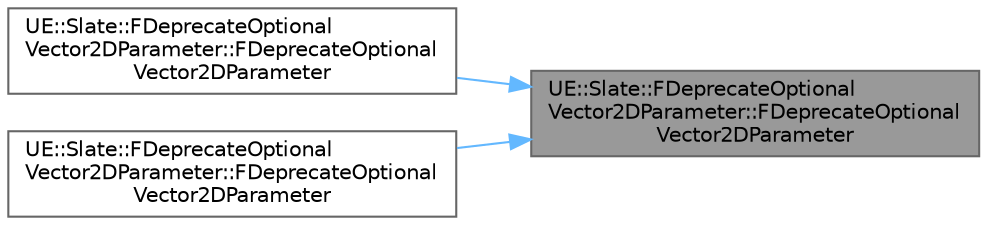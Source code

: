 digraph "UE::Slate::FDeprecateOptionalVector2DParameter::FDeprecateOptionalVector2DParameter"
{
 // INTERACTIVE_SVG=YES
 // LATEX_PDF_SIZE
  bgcolor="transparent";
  edge [fontname=Helvetica,fontsize=10,labelfontname=Helvetica,labelfontsize=10];
  node [fontname=Helvetica,fontsize=10,shape=box,height=0.2,width=0.4];
  rankdir="RL";
  Node1 [id="Node000001",label="UE::Slate::FDeprecateOptional\lVector2DParameter::FDeprecateOptional\lVector2DParameter",height=0.2,width=0.4,color="gray40", fillcolor="grey60", style="filled", fontcolor="black",tooltip=" "];
  Node1 -> Node2 [id="edge1_Node000001_Node000002",dir="back",color="steelblue1",style="solid",tooltip=" "];
  Node2 [id="Node000002",label="UE::Slate::FDeprecateOptional\lVector2DParameter::FDeprecateOptional\lVector2DParameter",height=0.2,width=0.4,color="grey40", fillcolor="white", style="filled",URL="$d9/d87/structUE_1_1Slate_1_1FDeprecateOptionalVector2DParameter.html#ac6567367bfa787b47977b6d3bb41986c",tooltip=" "];
  Node1 -> Node3 [id="edge2_Node000001_Node000003",dir="back",color="steelblue1",style="solid",tooltip=" "];
  Node3 [id="Node000003",label="UE::Slate::FDeprecateOptional\lVector2DParameter::FDeprecateOptional\lVector2DParameter",height=0.2,width=0.4,color="grey40", fillcolor="white", style="filled",URL="$d9/d87/structUE_1_1Slate_1_1FDeprecateOptionalVector2DParameter.html#a3293229baff239b128ee23c21acbb5a0",tooltip=" "];
}
